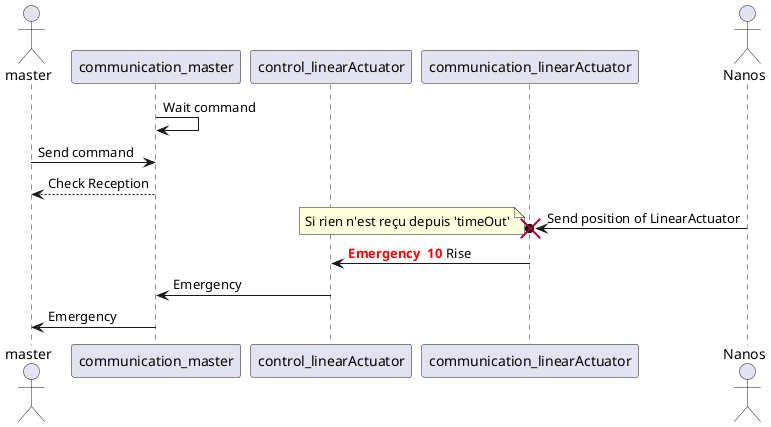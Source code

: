 @startuml
'https://plantuml.com/sequence-diagram
autonumber 10 10 "<b>[000]"
autonumber stop

actor master
participant communication_master            as com
participant control_linearActuator          as LA
participant communication_linearActuator    as nanoRX
actor       Nanos                           as nanos


com -> com : Wait command
master -> com : Send command
master <-- com : Check Reception

nanos ->o nanoRX : Send position of LinearActuator
destroy nanoRX
note left
Si rien n'est reçu depuis 'timeOut'
end note
autonumber resume "<font color=red><b>Emergency  "
nanoRX -> LA : Rise
autonumber stop

com <- LA : Emergency
master <- com : Emergency

@enduml